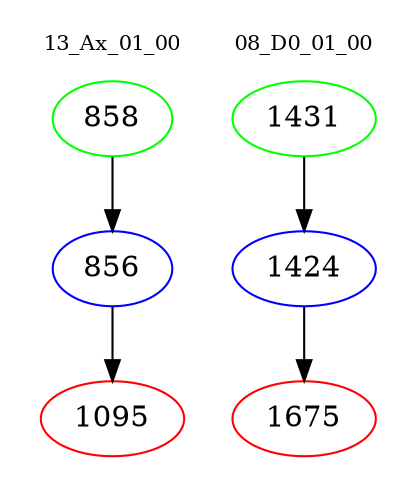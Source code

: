 digraph{
subgraph cluster_0 {
color = white
label = "13_Ax_01_00";
fontsize=10;
T0_858 [label="858", color="green"]
T0_858 -> T0_856 [color="black"]
T0_856 [label="856", color="blue"]
T0_856 -> T0_1095 [color="black"]
T0_1095 [label="1095", color="red"]
}
subgraph cluster_1 {
color = white
label = "08_D0_01_00";
fontsize=10;
T1_1431 [label="1431", color="green"]
T1_1431 -> T1_1424 [color="black"]
T1_1424 [label="1424", color="blue"]
T1_1424 -> T1_1675 [color="black"]
T1_1675 [label="1675", color="red"]
}
}
